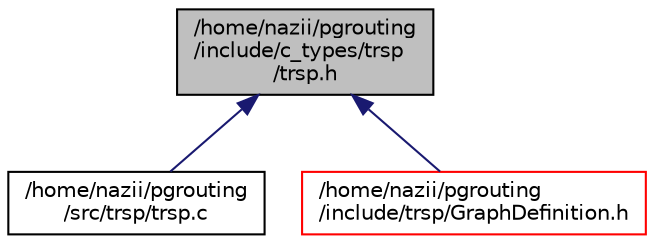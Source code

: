 digraph "/home/nazii/pgrouting/include/c_types/trsp/trsp.h"
{
  edge [fontname="Helvetica",fontsize="10",labelfontname="Helvetica",labelfontsize="10"];
  node [fontname="Helvetica",fontsize="10",shape=record];
  Node3 [label="/home/nazii/pgrouting\l/include/c_types/trsp\l/trsp.h",height=0.2,width=0.4,color="black", fillcolor="grey75", style="filled", fontcolor="black"];
  Node3 -> Node4 [dir="back",color="midnightblue",fontsize="10",style="solid",fontname="Helvetica"];
  Node4 [label="/home/nazii/pgrouting\l/src/trsp/trsp.c",height=0.2,width=0.4,color="black", fillcolor="white", style="filled",URL="$trsp_8c.html"];
  Node3 -> Node5 [dir="back",color="midnightblue",fontsize="10",style="solid",fontname="Helvetica"];
  Node5 [label="/home/nazii/pgrouting\l/include/trsp/GraphDefinition.h",height=0.2,width=0.4,color="red", fillcolor="white", style="filled",URL="$GraphDefinition_8h.html"];
}
